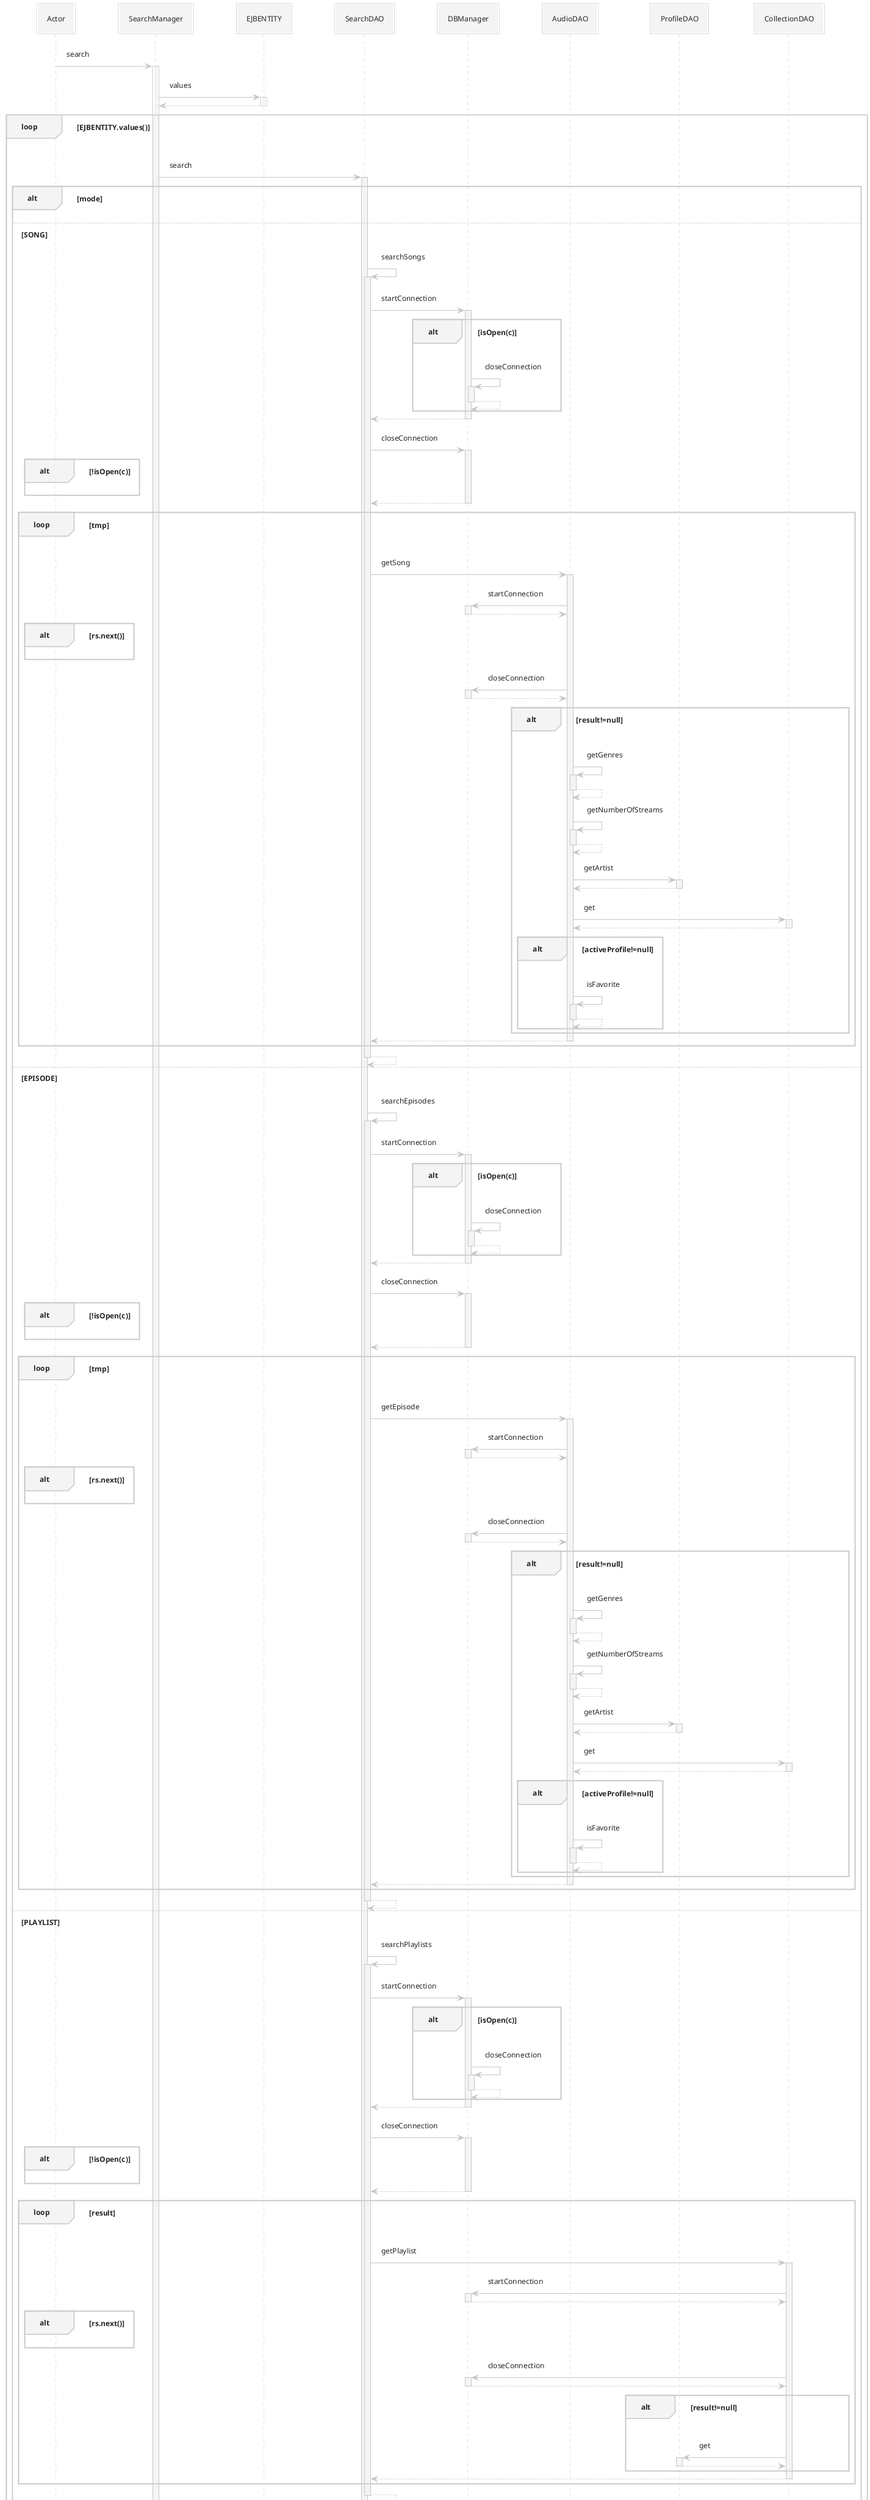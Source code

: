 @startuml

!theme carbon-gray
participant Actor
Actor -> SearchManager : search
activate SearchManager
SearchManager -> EJBENTITY : values
activate EJBENTITY
EJBENTITY --> SearchManager
deactivate EJBENTITY
loop EJBENTITY.values()
SearchManager -> SearchDAO : search
activate SearchDAO
alt mode
else SONG
SearchDAO -> SearchDAO : searchSongs
activate SearchDAO
SearchDAO -> DBManager : startConnection
activate DBManager
alt isOpen(c)
DBManager -> DBManager : closeConnection
activate DBManager
DBManager --> DBManager
deactivate DBManager
end
DBManager --> SearchDAO
deactivate DBManager
SearchDAO -> DBManager : closeConnection
activate DBManager
alt !isOpen(c)
end
DBManager --> SearchDAO
deactivate DBManager
loop tmp
SearchDAO -> AudioDAO : getSong
activate AudioDAO
AudioDAO -> DBManager : startConnection
activate DBManager
DBManager --> AudioDAO
deactivate DBManager
alt rs.next()
end
AudioDAO -> DBManager : closeConnection
activate DBManager
DBManager --> AudioDAO
deactivate DBManager
alt result!=null
AudioDAO -> AudioDAO : getGenres
activate AudioDAO
AudioDAO --> AudioDAO
deactivate AudioDAO
AudioDAO -> AudioDAO : getNumberOfStreams
activate AudioDAO
AudioDAO --> AudioDAO
deactivate AudioDAO
AudioDAO -> ProfileDAO : getArtist
activate ProfileDAO
ProfileDAO --> AudioDAO
deactivate ProfileDAO
AudioDAO -> CollectionDAO : get
activate CollectionDAO
CollectionDAO --> AudioDAO
deactivate CollectionDAO
alt activeProfile!=null
AudioDAO -> AudioDAO : isFavorite
activate AudioDAO
AudioDAO --> AudioDAO
deactivate AudioDAO
end
end
AudioDAO --> SearchDAO
deactivate AudioDAO
end
SearchDAO --> SearchDAO
deactivate SearchDAO
else EPISODE
SearchDAO -> SearchDAO : searchEpisodes
activate SearchDAO
SearchDAO -> DBManager : startConnection
activate DBManager
alt isOpen(c)
DBManager -> DBManager : closeConnection
activate DBManager
DBManager --> DBManager
deactivate DBManager
end
DBManager --> SearchDAO
deactivate DBManager
SearchDAO -> DBManager : closeConnection
activate DBManager
alt !isOpen(c)
end
DBManager --> SearchDAO
deactivate DBManager
loop tmp
SearchDAO -> AudioDAO : getEpisode
activate AudioDAO
AudioDAO -> DBManager : startConnection
activate DBManager
DBManager --> AudioDAO
deactivate DBManager
alt rs.next()
end
AudioDAO -> DBManager : closeConnection
activate DBManager
DBManager --> AudioDAO
deactivate DBManager
alt result!=null
AudioDAO -> AudioDAO : getGenres
activate AudioDAO
AudioDAO --> AudioDAO
deactivate AudioDAO
AudioDAO -> AudioDAO : getNumberOfStreams
activate AudioDAO
AudioDAO --> AudioDAO
deactivate AudioDAO
AudioDAO -> ProfileDAO : getArtist
activate ProfileDAO
ProfileDAO --> AudioDAO
deactivate ProfileDAO
AudioDAO -> CollectionDAO : get
activate CollectionDAO
CollectionDAO --> AudioDAO
deactivate CollectionDAO
alt activeProfile!=null
AudioDAO -> AudioDAO : isFavorite
activate AudioDAO
AudioDAO --> AudioDAO
deactivate AudioDAO
end
end
AudioDAO --> SearchDAO
deactivate AudioDAO
end
SearchDAO --> SearchDAO
deactivate SearchDAO
else PLAYLIST
SearchDAO -> SearchDAO : searchPlaylists
activate SearchDAO
SearchDAO -> DBManager : startConnection
activate DBManager
alt isOpen(c)
DBManager -> DBManager : closeConnection
activate DBManager
DBManager --> DBManager
deactivate DBManager
end
DBManager --> SearchDAO
deactivate DBManager
SearchDAO -> DBManager : closeConnection
activate DBManager
alt !isOpen(c)
end
DBManager --> SearchDAO
deactivate DBManager
loop result
SearchDAO -> CollectionDAO : getPlaylist
activate CollectionDAO
CollectionDAO -> DBManager : startConnection
activate DBManager
DBManager --> CollectionDAO
deactivate DBManager
alt rs.next()
end
CollectionDAO -> DBManager : closeConnection
activate DBManager
DBManager --> CollectionDAO
deactivate DBManager
alt result!=null
CollectionDAO -> ProfileDAO : get
activate ProfileDAO
ProfileDAO --> CollectionDAO
deactivate ProfileDAO
end
CollectionDAO --> SearchDAO
deactivate CollectionDAO
end
SearchDAO --> SearchDAO
deactivate SearchDAO
else ALBUM
SearchDAO -> SearchDAO : searchAlbums
activate SearchDAO
SearchDAO -> DBManager : startConnection
activate DBManager
alt isOpen(c)
DBManager -> DBManager : closeConnection
activate DBManager
DBManager --> DBManager
deactivate DBManager
end
DBManager --> SearchDAO
deactivate DBManager
SearchDAO -> DBManager : closeConnection
activate DBManager
alt !isOpen(c)
end
DBManager --> SearchDAO
deactivate DBManager
loop result
SearchDAO -> CollectionDAO : getAlbum
activate CollectionDAO
CollectionDAO -> DBManager : startConnection
activate DBManager
DBManager --> CollectionDAO
deactivate DBManager
alt rs.next()
end
CollectionDAO -> DBManager : closeConnection
activate DBManager
DBManager --> CollectionDAO
deactivate DBManager
alt result!=null
CollectionDAO -> ProfileDAO : getArtist
activate ProfileDAO
ProfileDAO --> CollectionDAO
deactivate ProfileDAO
end
CollectionDAO --> SearchDAO
deactivate CollectionDAO
end
SearchDAO --> SearchDAO
deactivate SearchDAO
else PODCAST
SearchDAO -> SearchDAO : searchPodcasts
activate SearchDAO
SearchDAO -> DBManager : startConnection
activate DBManager
alt isOpen(c)
DBManager -> DBManager : closeConnection
activate DBManager
DBManager --> DBManager
deactivate DBManager
end
DBManager --> SearchDAO
deactivate DBManager
SearchDAO -> DBManager : closeConnection
activate DBManager
alt !isOpen(c)
end
DBManager --> SearchDAO
deactivate DBManager
loop result
SearchDAO -> CollectionDAO : getPodcast
activate CollectionDAO
CollectionDAO -> DBManager : startConnection
activate DBManager
DBManager --> CollectionDAO
deactivate DBManager
alt rs.next()
end
CollectionDAO -> DBManager : closeConnection
activate DBManager
DBManager --> CollectionDAO
deactivate DBManager
alt result!=null
CollectionDAO -> ProfileDAO : getArtist
activate ProfileDAO
ProfileDAO --> CollectionDAO
deactivate ProfileDAO
end
CollectionDAO --> SearchDAO
deactivate CollectionDAO
end
SearchDAO --> SearchDAO
deactivate SearchDAO
else USER
SearchDAO -> SearchDAO : searchUsers
activate SearchDAO
SearchDAO -> DBManager : startConnection
activate DBManager
alt isOpen(c)
DBManager -> DBManager : closeConnection
activate DBManager
DBManager --> DBManager
deactivate DBManager
end
DBManager --> SearchDAO
deactivate DBManager
SearchDAO -> DBManager : closeConnection
activate DBManager
alt !isOpen(c)
end
DBManager --> SearchDAO
deactivate DBManager
loop result
SearchDAO -> ProfileDAO : getUser
activate ProfileDAO
ProfileDAO -> DBManager : startConnection
activate DBManager
DBManager --> ProfileDAO
deactivate DBManager
alt rs.next()
end
ProfileDAO -> DBManager : closeConnection
activate DBManager
DBManager --> ProfileDAO
deactivate DBManager
ProfileDAO --> SearchDAO
deactivate ProfileDAO
SearchDAO -> ProfileDAO : refreshProfileInfo
activate ProfileDAO
ProfileDAO -> ProfileDAO : getTotalListeningTime
activate ProfileDAO
ProfileDAO --> ProfileDAO
deactivate ProfileDAO
ProfileDAO -> ProfileDAO : getListeningHistory
activate ProfileDAO
ProfileDAO --> ProfileDAO
deactivate ProfileDAO
ProfileDAO -> CollectionDAO : getFavorites
activate CollectionDAO
CollectionDAO --> ProfileDAO
deactivate CollectionDAO
ProfileDAO -> ProfileDAO : getTotalListeners
activate ProfileDAO
ProfileDAO --> ProfileDAO
deactivate ProfileDAO
ProfileDAO -> ProfileDAO : getListeningHistory
activate ProfileDAO
ProfileDAO --> ProfileDAO
deactivate ProfileDAO
ProfileDAO -> CollectionDAO : getFavorites
activate CollectionDAO
CollectionDAO --> ProfileDAO
deactivate CollectionDAO
ProfileDAO --> SearchDAO
deactivate ProfileDAO
end
SearchDAO --> SearchDAO
deactivate SearchDAO
else ARTIST
SearchDAO -> SearchDAO : searchArtists
activate SearchDAO
SearchDAO -> DBManager : startConnection
activate DBManager
alt isOpen(c)
DBManager -> DBManager : closeConnection
activate DBManager
DBManager --> DBManager
deactivate DBManager
end
DBManager --> SearchDAO
deactivate DBManager
SearchDAO -> DBManager : closeConnection
activate DBManager
alt !isOpen(c)
end
DBManager --> SearchDAO
deactivate DBManager
loop result
SearchDAO -> ProfileDAO : getArtist
activate ProfileDAO
ProfileDAO -> DBManager : startConnection
activate DBManager
DBManager --> ProfileDAO
deactivate DBManager
alt rs.next()
end
ProfileDAO -> DBManager : closeConnection
activate DBManager
DBManager --> ProfileDAO
deactivate DBManager
ProfileDAO --> SearchDAO
deactivate ProfileDAO
SearchDAO -> ProfileDAO : refreshProfileInfo
activate ProfileDAO
ProfileDAO -> ProfileDAO : getTotalListeningTime
activate ProfileDAO
ProfileDAO --> ProfileDAO
deactivate ProfileDAO
ProfileDAO -> ProfileDAO : getListeningHistory
activate ProfileDAO
ProfileDAO --> ProfileDAO
deactivate ProfileDAO
ProfileDAO -> CollectionDAO : getFavorites
activate CollectionDAO
CollectionDAO --> ProfileDAO
deactivate CollectionDAO
ProfileDAO -> ProfileDAO : getTotalListeners
activate ProfileDAO
ProfileDAO --> ProfileDAO
deactivate ProfileDAO
ProfileDAO -> ProfileDAO : getListeningHistory
activate ProfileDAO
ProfileDAO --> ProfileDAO
deactivate ProfileDAO
ProfileDAO -> CollectionDAO : getFavorites
activate CollectionDAO
CollectionDAO --> ProfileDAO
deactivate CollectionDAO
ProfileDAO --> SearchDAO
deactivate ProfileDAO
end
SearchDAO --> SearchDAO
deactivate SearchDAO
else default:
SearchDAO -> SearchDAO : searchSongs
activate SearchDAO
SearchDAO -> DBManager : startConnection
activate DBManager
alt isOpen(c)
DBManager -> DBManager : closeConnection
activate DBManager
DBManager --> DBManager
deactivate DBManager
end
DBManager --> SearchDAO
deactivate DBManager
SearchDAO -> DBManager : closeConnection
activate DBManager
alt !isOpen(c)
end
DBManager --> SearchDAO
deactivate DBManager
loop tmp
SearchDAO -> AudioDAO : getSong
activate AudioDAO
AudioDAO -> DBManager : startConnection
activate DBManager
DBManager --> AudioDAO
deactivate DBManager
alt rs.next()
end
AudioDAO -> DBManager : closeConnection
activate DBManager
DBManager --> AudioDAO
deactivate DBManager
alt result!=null
AudioDAO -> AudioDAO : getGenres
activate AudioDAO
AudioDAO --> AudioDAO
deactivate AudioDAO
AudioDAO -> AudioDAO : getNumberOfStreams
activate AudioDAO
AudioDAO --> AudioDAO
deactivate AudioDAO
AudioDAO -> ProfileDAO : getArtist
activate ProfileDAO
ProfileDAO --> AudioDAO
deactivate ProfileDAO
AudioDAO -> CollectionDAO : get
activate CollectionDAO
CollectionDAO --> AudioDAO
deactivate CollectionDAO
alt activeProfile!=null
AudioDAO -> AudioDAO : isFavorite
activate AudioDAO
AudioDAO --> AudioDAO
deactivate AudioDAO
end
end
AudioDAO --> SearchDAO
deactivate AudioDAO
end
SearchDAO --> SearchDAO
deactivate SearchDAO
SearchDAO -> SearchDAO : searchEpisodes
activate SearchDAO
SearchDAO -> DBManager : startConnection
activate DBManager
alt isOpen(c)
DBManager -> DBManager : closeConnection
activate DBManager
DBManager --> DBManager
deactivate DBManager
end
DBManager --> SearchDAO
deactivate DBManager
SearchDAO -> DBManager : closeConnection
activate DBManager
alt !isOpen(c)
end
DBManager --> SearchDAO
deactivate DBManager
loop tmp
SearchDAO -> AudioDAO : getEpisode
activate AudioDAO
AudioDAO -> DBManager : startConnection
activate DBManager
DBManager --> AudioDAO
deactivate DBManager
alt rs.next()
end
AudioDAO -> DBManager : closeConnection
activate DBManager
DBManager --> AudioDAO
deactivate DBManager
alt result!=null
AudioDAO -> AudioDAO : getGenres
activate AudioDAO
AudioDAO --> AudioDAO
deactivate AudioDAO
AudioDAO -> AudioDAO : getNumberOfStreams
activate AudioDAO
AudioDAO --> AudioDAO
deactivate AudioDAO
AudioDAO -> ProfileDAO : getArtist
activate ProfileDAO
ProfileDAO --> AudioDAO
deactivate ProfileDAO
AudioDAO -> CollectionDAO : get
activate CollectionDAO
CollectionDAO --> AudioDAO
deactivate CollectionDAO
alt activeProfile!=null
AudioDAO -> AudioDAO : isFavorite
activate AudioDAO
AudioDAO --> AudioDAO
deactivate AudioDAO
end
end
AudioDAO --> SearchDAO
deactivate AudioDAO
end
SearchDAO --> SearchDAO
deactivate SearchDAO
SearchDAO -> SearchDAO : searchPlaylists
activate SearchDAO
SearchDAO -> DBManager : startConnection
activate DBManager
alt isOpen(c)
DBManager -> DBManager : closeConnection
activate DBManager
DBManager --> DBManager
deactivate DBManager
end
DBManager --> SearchDAO
deactivate DBManager
SearchDAO -> DBManager : closeConnection
activate DBManager
alt !isOpen(c)
end
DBManager --> SearchDAO
deactivate DBManager
loop result
SearchDAO -> CollectionDAO : getPlaylist
activate CollectionDAO
CollectionDAO -> DBManager : startConnection
activate DBManager
DBManager --> CollectionDAO
deactivate DBManager
alt rs.next()
end
CollectionDAO -> DBManager : closeConnection
activate DBManager
DBManager --> CollectionDAO
deactivate DBManager
alt result!=null
CollectionDAO -> ProfileDAO : get
activate ProfileDAO
ProfileDAO --> CollectionDAO
deactivate ProfileDAO
end
CollectionDAO --> SearchDAO
deactivate CollectionDAO
end
SearchDAO --> SearchDAO
deactivate SearchDAO
SearchDAO -> SearchDAO : searchAlbums
activate SearchDAO
SearchDAO -> DBManager : startConnection
activate DBManager
alt isOpen(c)
DBManager -> DBManager : closeConnection
activate DBManager
DBManager --> DBManager
deactivate DBManager
end
DBManager --> SearchDAO
deactivate DBManager
SearchDAO -> DBManager : closeConnection
activate DBManager
alt !isOpen(c)
end
DBManager --> SearchDAO
deactivate DBManager
loop result
SearchDAO -> CollectionDAO : getAlbum
activate CollectionDAO
CollectionDAO -> DBManager : startConnection
activate DBManager
DBManager --> CollectionDAO
deactivate DBManager
alt rs.next()
end
CollectionDAO -> DBManager : closeConnection
activate DBManager
DBManager --> CollectionDAO
deactivate DBManager
alt result!=null
CollectionDAO -> ProfileDAO : getArtist
activate ProfileDAO
ProfileDAO --> CollectionDAO
deactivate ProfileDAO
end
CollectionDAO --> SearchDAO
deactivate CollectionDAO
end
SearchDAO --> SearchDAO
deactivate SearchDAO
SearchDAO -> SearchDAO : searchPodcasts
activate SearchDAO
SearchDAO -> DBManager : startConnection
activate DBManager
alt isOpen(c)
DBManager -> DBManager : closeConnection
activate DBManager
DBManager --> DBManager
deactivate DBManager
end
DBManager --> SearchDAO
deactivate DBManager
SearchDAO -> DBManager : closeConnection
activate DBManager
alt !isOpen(c)
end
DBManager --> SearchDAO
deactivate DBManager
loop result
SearchDAO -> CollectionDAO : getPodcast
activate CollectionDAO
CollectionDAO -> DBManager : startConnection
activate DBManager
DBManager --> CollectionDAO
deactivate DBManager
alt rs.next()
end
CollectionDAO -> DBManager : closeConnection
activate DBManager
DBManager --> CollectionDAO
deactivate DBManager
alt result!=null
CollectionDAO -> ProfileDAO : getArtist
activate ProfileDAO
ProfileDAO --> CollectionDAO
deactivate ProfileDAO
end
CollectionDAO --> SearchDAO
deactivate CollectionDAO
end
SearchDAO --> SearchDAO
deactivate SearchDAO
SearchDAO -> SearchDAO : searchUsers
activate SearchDAO
SearchDAO -> DBManager : startConnection
activate DBManager
alt isOpen(c)
DBManager -> DBManager : closeConnection
activate DBManager
DBManager --> DBManager
deactivate DBManager
end
DBManager --> SearchDAO
deactivate DBManager
SearchDAO -> DBManager : closeConnection
activate DBManager
alt !isOpen(c)
end
DBManager --> SearchDAO
deactivate DBManager
loop result
SearchDAO -> ProfileDAO : getUser
activate ProfileDAO
ProfileDAO -> DBManager : startConnection
activate DBManager
DBManager --> ProfileDAO
deactivate DBManager
alt rs.next()
end
ProfileDAO -> DBManager : closeConnection
activate DBManager
DBManager --> ProfileDAO
deactivate DBManager
ProfileDAO --> SearchDAO
deactivate ProfileDAO
SearchDAO -> ProfileDAO : refreshProfileInfo
activate ProfileDAO
ProfileDAO -> ProfileDAO : getTotalListeningTime
activate ProfileDAO
ProfileDAO --> ProfileDAO
deactivate ProfileDAO
ProfileDAO -> ProfileDAO : getListeningHistory
activate ProfileDAO
ProfileDAO --> ProfileDAO
deactivate ProfileDAO
ProfileDAO -> CollectionDAO : getFavorites
activate CollectionDAO
CollectionDAO --> ProfileDAO
deactivate CollectionDAO
ProfileDAO -> ProfileDAO : getTotalListeners
activate ProfileDAO
ProfileDAO --> ProfileDAO
deactivate ProfileDAO
ProfileDAO -> ProfileDAO : getListeningHistory
activate ProfileDAO
ProfileDAO --> ProfileDAO
deactivate ProfileDAO
ProfileDAO -> CollectionDAO : getFavorites
activate CollectionDAO
CollectionDAO --> ProfileDAO
deactivate CollectionDAO
ProfileDAO --> SearchDAO
deactivate ProfileDAO
end
SearchDAO --> SearchDAO
deactivate SearchDAO
SearchDAO -> SearchDAO : searchArtists
activate SearchDAO
SearchDAO -> DBManager : startConnection
activate DBManager
alt isOpen(c)
DBManager -> DBManager : closeConnection
activate DBManager
DBManager --> DBManager
deactivate DBManager
end
DBManager --> SearchDAO
deactivate DBManager
SearchDAO -> DBManager : closeConnection
activate DBManager
alt !isOpen(c)
end
DBManager --> SearchDAO
deactivate DBManager
loop result
SearchDAO -> ProfileDAO : getArtist
activate ProfileDAO
ProfileDAO -> DBManager : startConnection
activate DBManager
DBManager --> ProfileDAO
deactivate DBManager
alt rs.next()
end
ProfileDAO -> DBManager : closeConnection
activate DBManager
DBManager --> ProfileDAO
deactivate DBManager
ProfileDAO --> SearchDAO
deactivate ProfileDAO
SearchDAO -> ProfileDAO : refreshProfileInfo
activate ProfileDAO
ProfileDAO -> ProfileDAO : getTotalListeningTime
activate ProfileDAO
ProfileDAO --> ProfileDAO
deactivate ProfileDAO
ProfileDAO -> ProfileDAO : getListeningHistory
activate ProfileDAO
ProfileDAO --> ProfileDAO
deactivate ProfileDAO
ProfileDAO -> CollectionDAO : getFavorites
activate CollectionDAO
CollectionDAO --> ProfileDAO
deactivate CollectionDAO
ProfileDAO -> ProfileDAO : getTotalListeners
activate ProfileDAO
ProfileDAO --> ProfileDAO
deactivate ProfileDAO
ProfileDAO -> ProfileDAO : getListeningHistory
activate ProfileDAO
ProfileDAO --> ProfileDAO
deactivate ProfileDAO
ProfileDAO -> CollectionDAO : getFavorites
activate CollectionDAO
CollectionDAO --> ProfileDAO
deactivate CollectionDAO
ProfileDAO --> SearchDAO
deactivate ProfileDAO
end
SearchDAO --> SearchDAO
deactivate SearchDAO
end
SearchDAO --> SearchManager
deactivate SearchDAO
end
return
@enduml